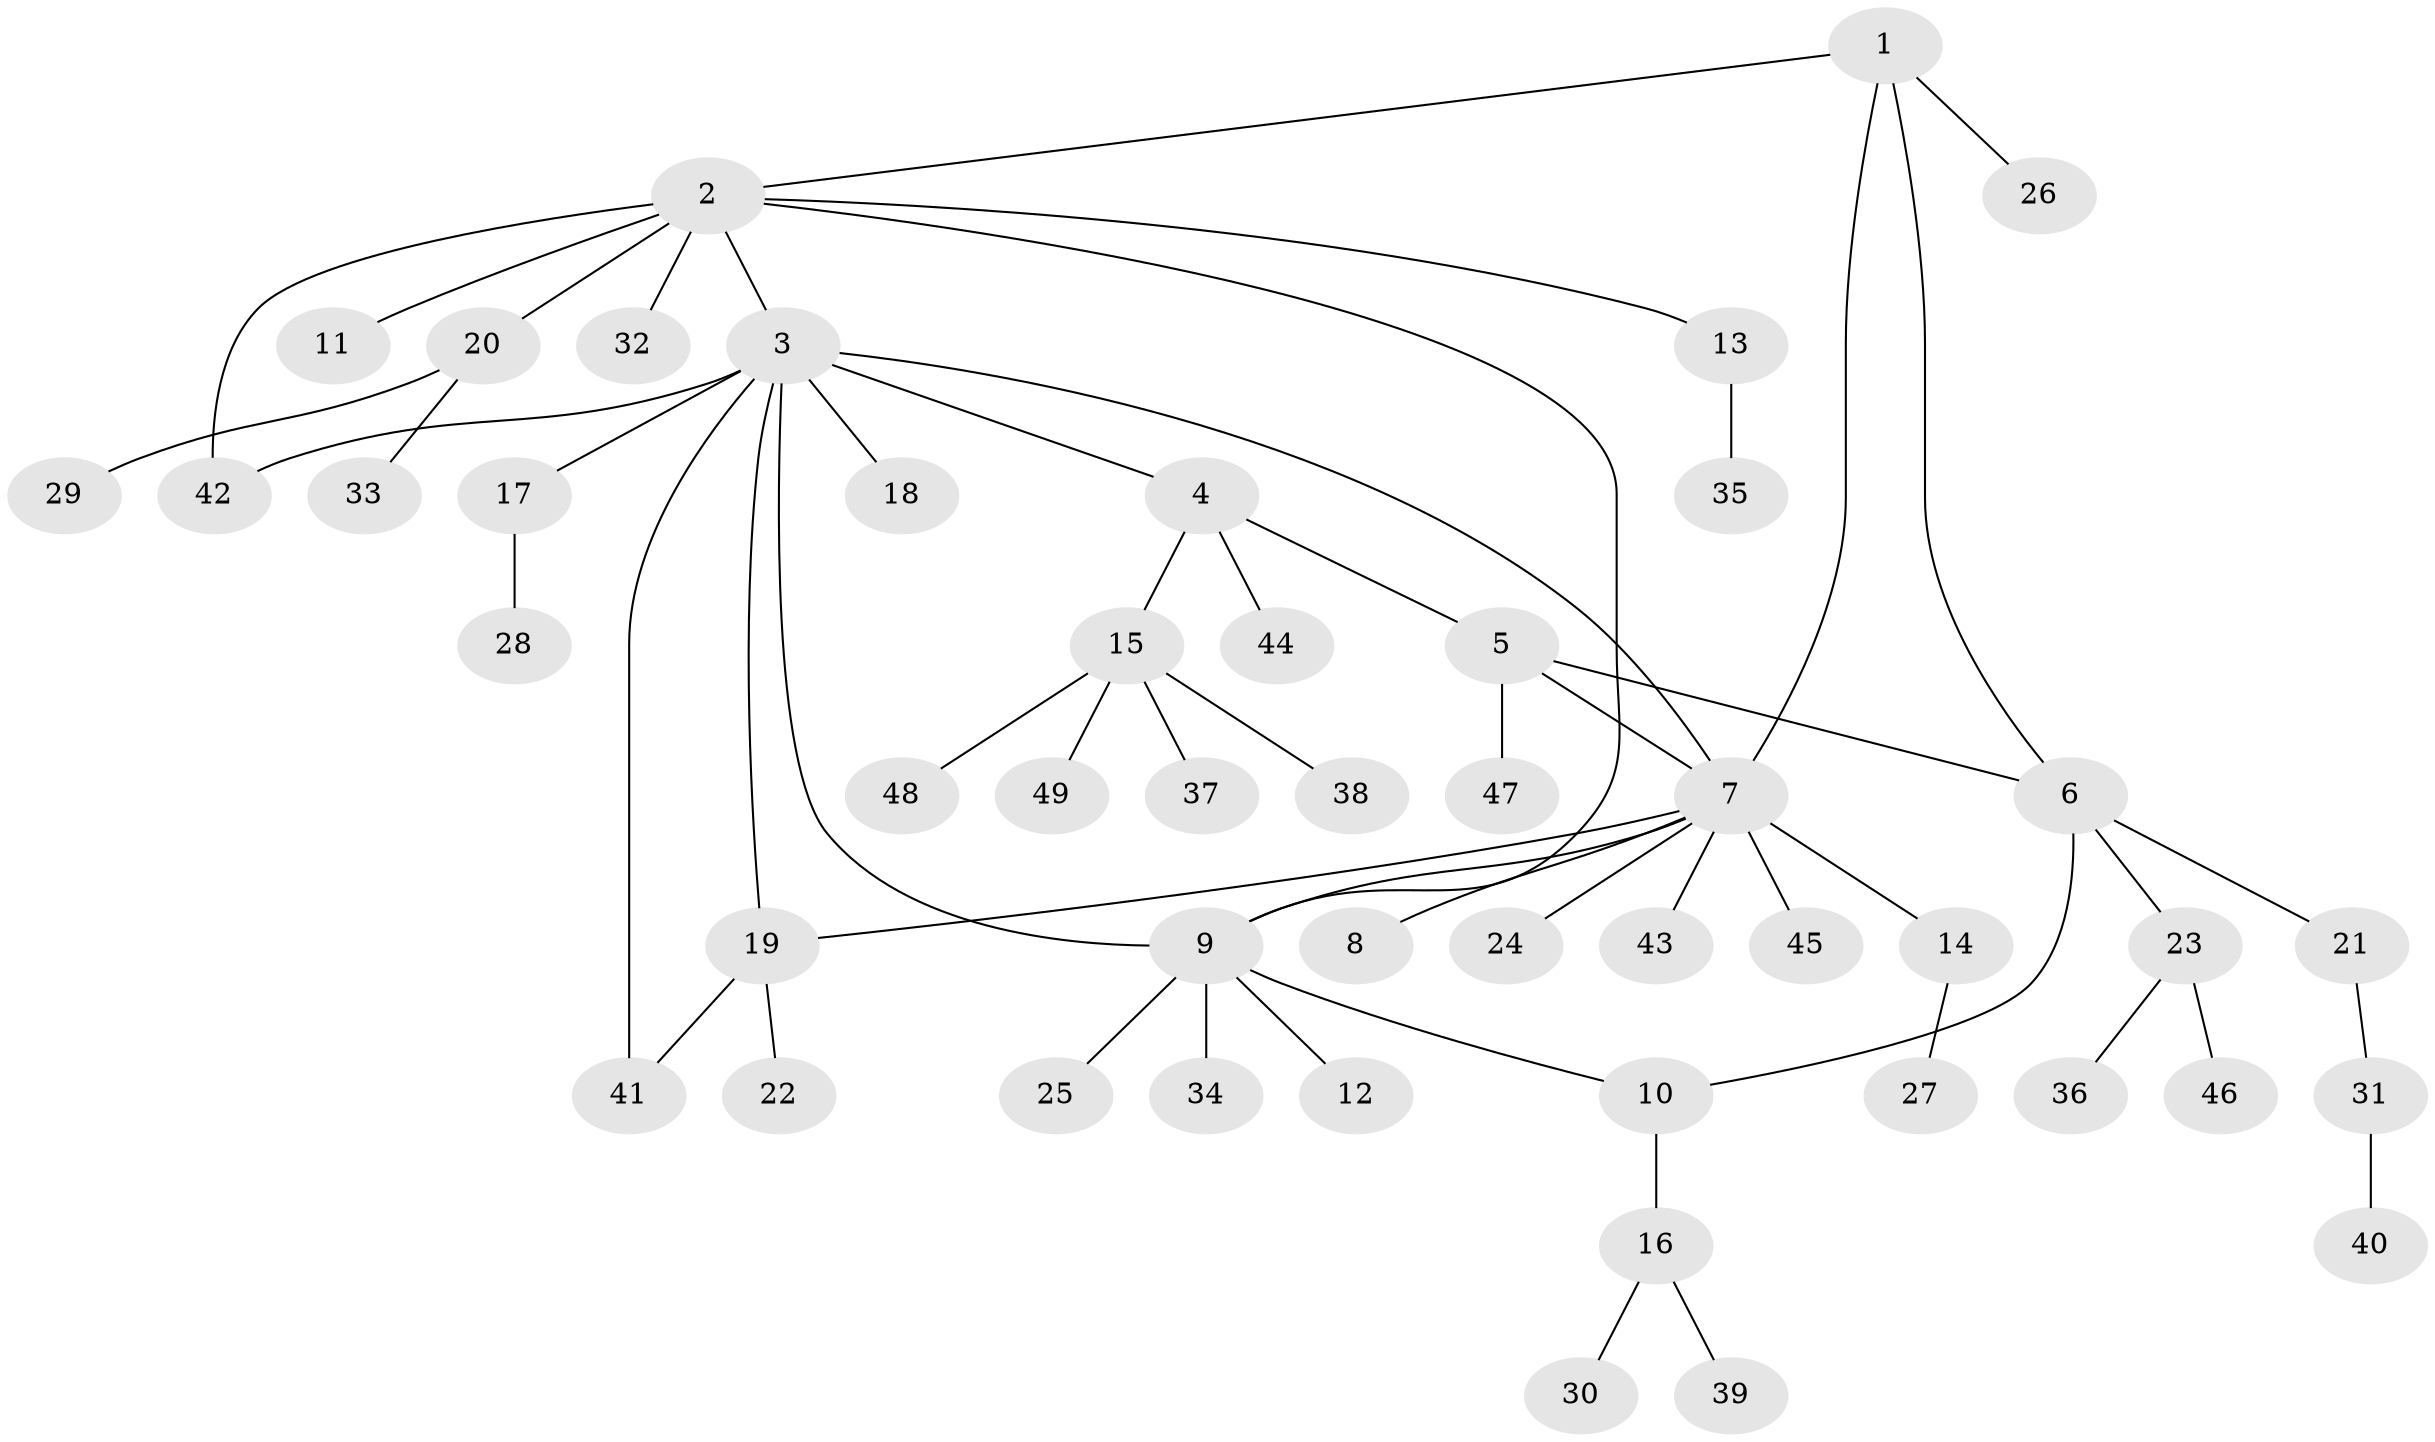 // coarse degree distribution, {3: 0.125, 16: 0.041666666666666664, 1: 0.75, 5: 0.041666666666666664, 2: 0.041666666666666664}
// Generated by graph-tools (version 1.1) at 2025/58/03/04/25 21:58:47]
// undirected, 49 vertices, 57 edges
graph export_dot {
graph [start="1"]
  node [color=gray90,style=filled];
  1;
  2;
  3;
  4;
  5;
  6;
  7;
  8;
  9;
  10;
  11;
  12;
  13;
  14;
  15;
  16;
  17;
  18;
  19;
  20;
  21;
  22;
  23;
  24;
  25;
  26;
  27;
  28;
  29;
  30;
  31;
  32;
  33;
  34;
  35;
  36;
  37;
  38;
  39;
  40;
  41;
  42;
  43;
  44;
  45;
  46;
  47;
  48;
  49;
  1 -- 2;
  1 -- 6;
  1 -- 7;
  1 -- 26;
  2 -- 3;
  2 -- 9;
  2 -- 11;
  2 -- 13;
  2 -- 20;
  2 -- 32;
  2 -- 42;
  3 -- 4;
  3 -- 7;
  3 -- 9;
  3 -- 17;
  3 -- 18;
  3 -- 19;
  3 -- 41;
  3 -- 42;
  4 -- 5;
  4 -- 15;
  4 -- 44;
  5 -- 6;
  5 -- 7;
  5 -- 47;
  6 -- 10;
  6 -- 21;
  6 -- 23;
  7 -- 8;
  7 -- 9;
  7 -- 14;
  7 -- 19;
  7 -- 24;
  7 -- 43;
  7 -- 45;
  9 -- 10;
  9 -- 12;
  9 -- 25;
  9 -- 34;
  10 -- 16;
  13 -- 35;
  14 -- 27;
  15 -- 37;
  15 -- 38;
  15 -- 48;
  15 -- 49;
  16 -- 30;
  16 -- 39;
  17 -- 28;
  19 -- 22;
  19 -- 41;
  20 -- 29;
  20 -- 33;
  21 -- 31;
  23 -- 36;
  23 -- 46;
  31 -- 40;
}
